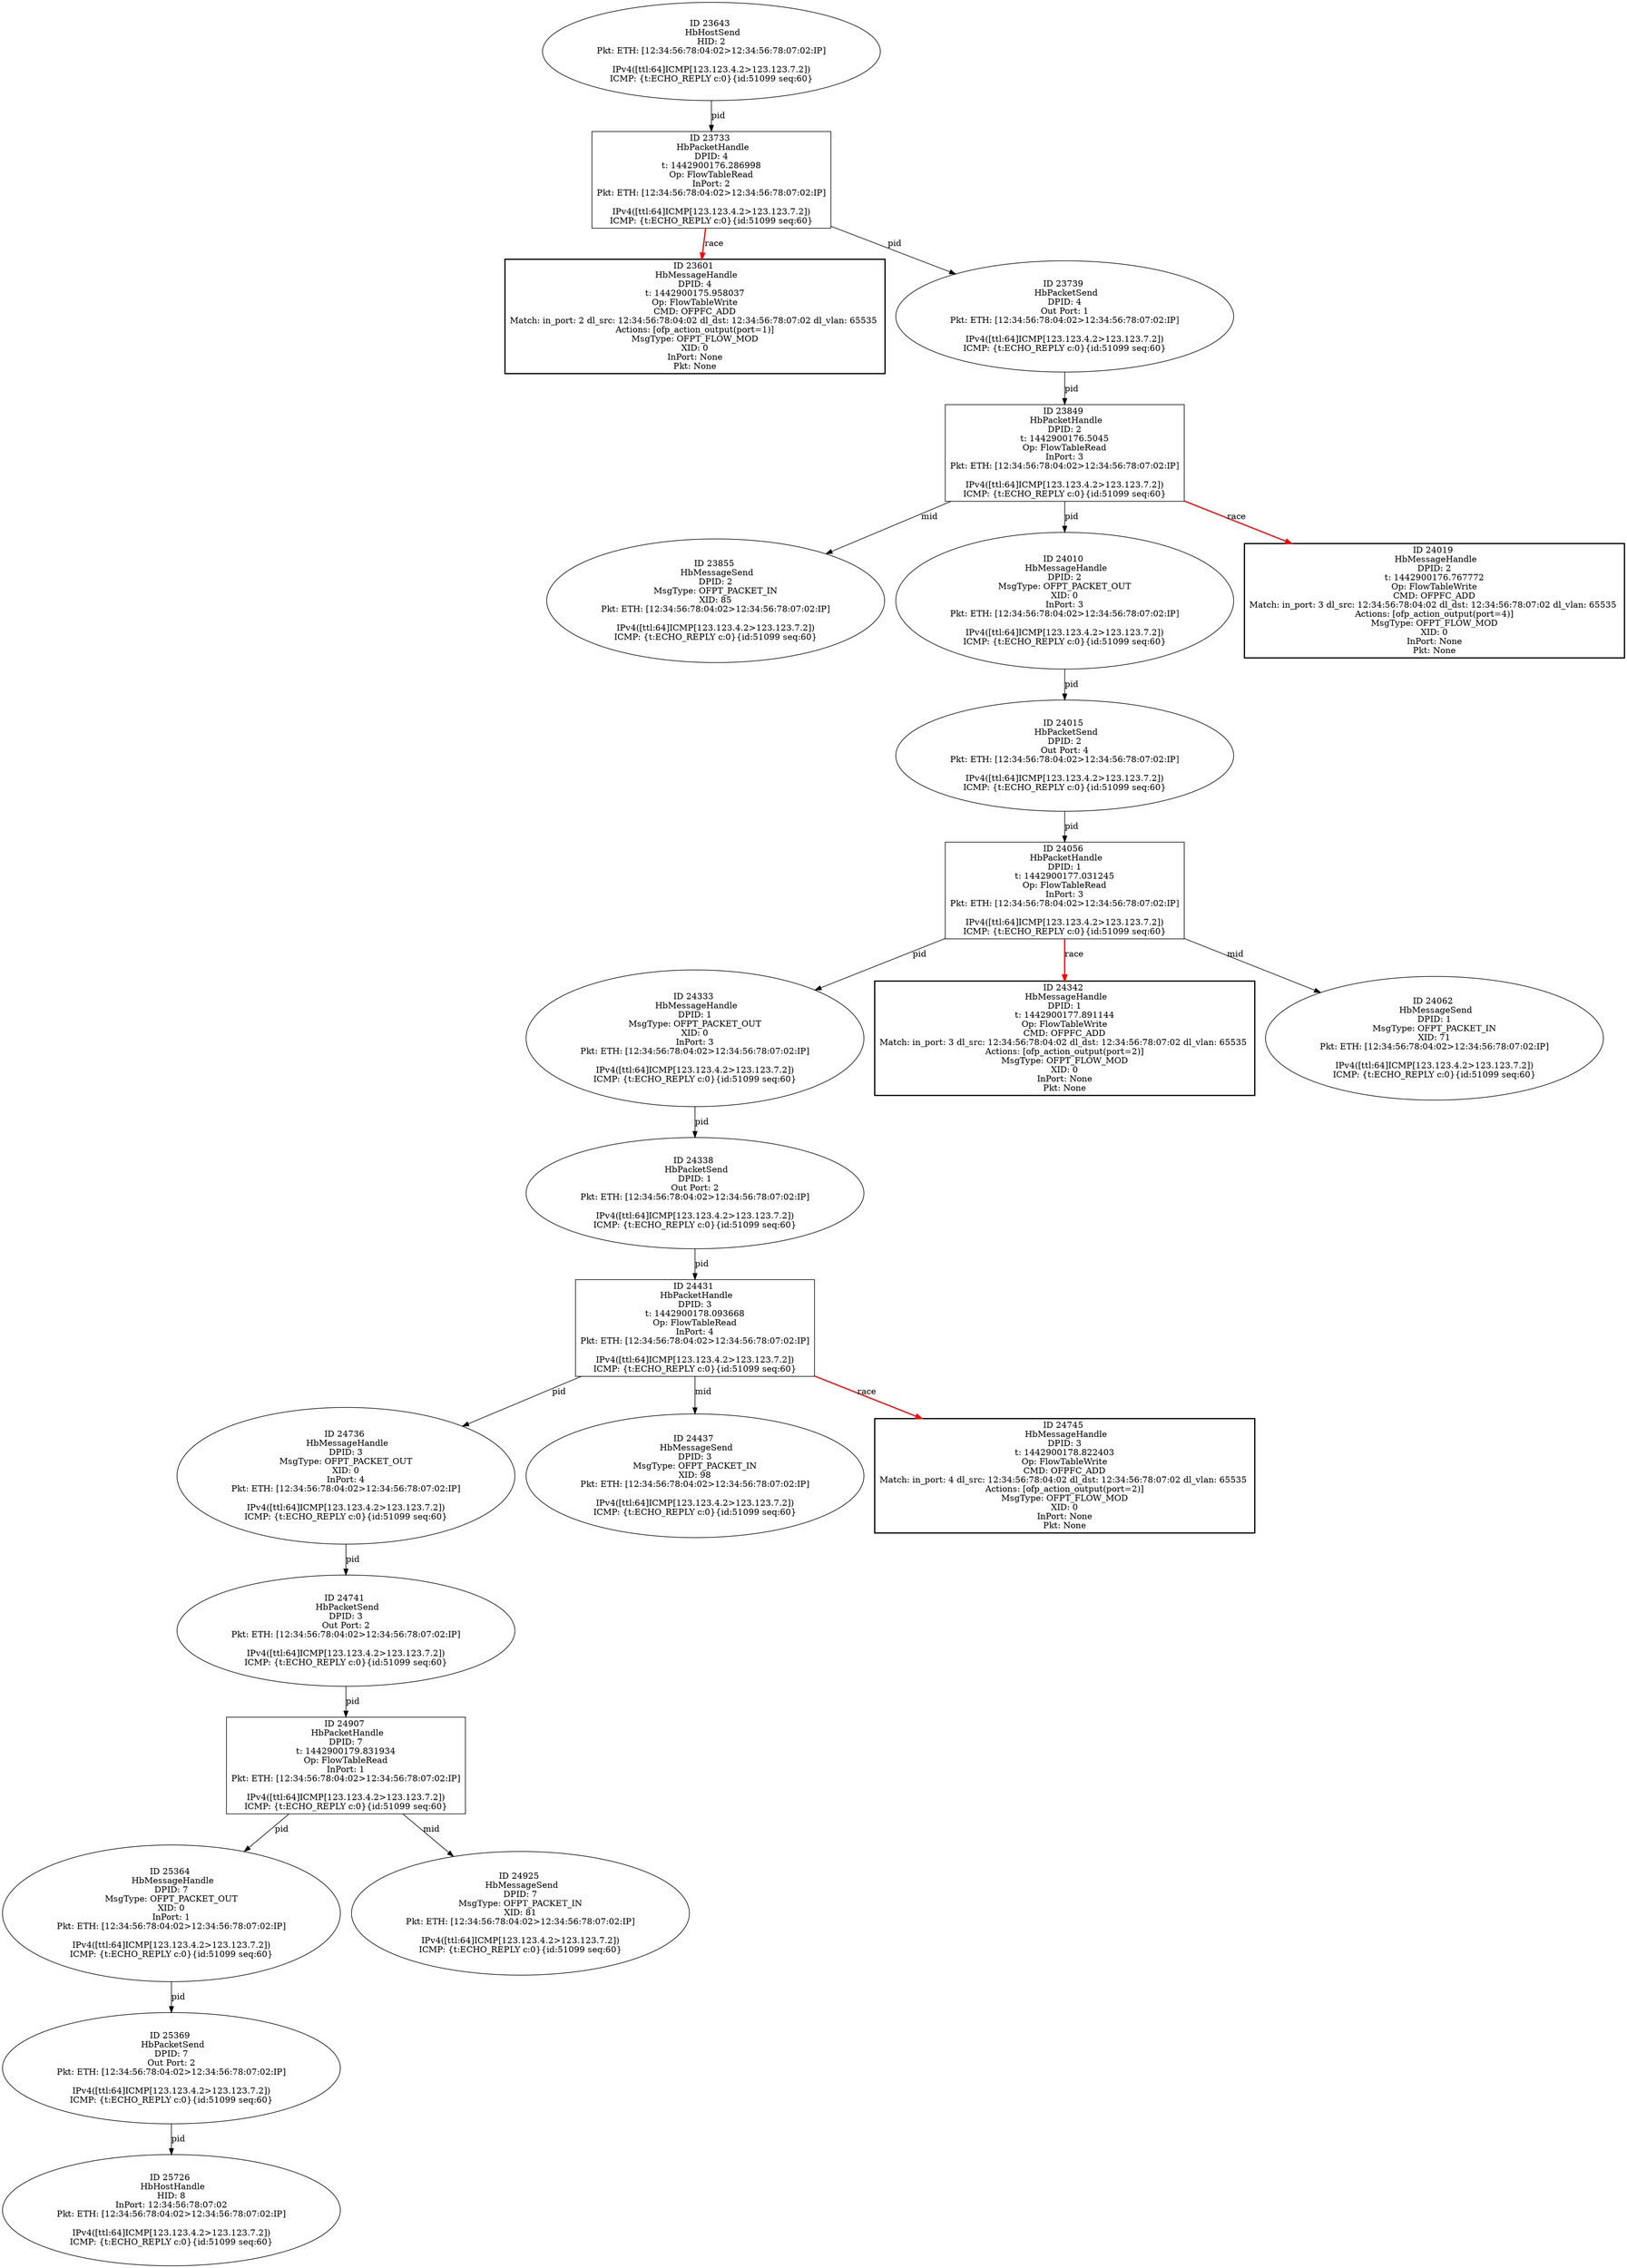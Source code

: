 strict digraph G {
24333 [shape=oval, event=<hb_events.HbMessageHandle object at 0x10d169910>, label="ID 24333 
 HbMessageHandle
DPID: 1
MsgType: OFPT_PACKET_OUT
XID: 0
InPort: 3
Pkt: ETH: [12:34:56:78:04:02>12:34:56:78:07:02:IP]

IPv4([ttl:64]ICMP[123.123.4.2>123.123.7.2])
ICMP: {t:ECHO_REPLY c:0}{id:51099 seq:60}"];
24338 [shape=oval, event=<hb_events.HbPacketSend object at 0x10d169dd0>, label="ID 24338 
 HbPacketSend
DPID: 1
Out Port: 2
Pkt: ETH: [12:34:56:78:04:02>12:34:56:78:07:02:IP]

IPv4([ttl:64]ICMP[123.123.4.2>123.123.7.2])
ICMP: {t:ECHO_REPLY c:0}{id:51099 seq:60}"];
25364 [shape=oval, event=<hb_events.HbMessageHandle object at 0x10d62e050>, label="ID 25364 
 HbMessageHandle
DPID: 7
MsgType: OFPT_PACKET_OUT
XID: 0
InPort: 1
Pkt: ETH: [12:34:56:78:04:02>12:34:56:78:07:02:IP]

IPv4([ttl:64]ICMP[123.123.4.2>123.123.7.2])
ICMP: {t:ECHO_REPLY c:0}{id:51099 seq:60}"];
24342 [shape=box, style=bold, event=<hb_events.HbMessageHandle object at 0x10d179e10>, label="ID 24342 
 HbMessageHandle
DPID: 1
t: 1442900177.891144
Op: FlowTableWrite
CMD: OFPFC_ADD
Match: in_port: 3 dl_src: 12:34:56:78:04:02 dl_dst: 12:34:56:78:07:02 dl_vlan: 65535 
Actions: [ofp_action_output(port=2)]
MsgType: OFPT_FLOW_MOD
XID: 0
InPort: None
Pkt: None"];
25369 [shape=oval, event=<hb_events.HbPacketSend object at 0x10d627dd0>, label="ID 25369 
 HbPacketSend
DPID: 7
Out Port: 2
Pkt: ETH: [12:34:56:78:04:02>12:34:56:78:07:02:IP]

IPv4([ttl:64]ICMP[123.123.4.2>123.123.7.2])
ICMP: {t:ECHO_REPLY c:0}{id:51099 seq:60}"];
24736 [shape=oval, event=<hb_events.HbMessageHandle object at 0x10d309950>, label="ID 24736 
 HbMessageHandle
DPID: 3
MsgType: OFPT_PACKET_OUT
XID: 0
InPort: 4
Pkt: ETH: [12:34:56:78:04:02>12:34:56:78:07:02:IP]

IPv4([ttl:64]ICMP[123.123.4.2>123.123.7.2])
ICMP: {t:ECHO_REPLY c:0}{id:51099 seq:60}"];
24741 [shape=oval, event=<hb_events.HbPacketSend object at 0x10d309e90>, label="ID 24741 
 HbPacketSend
DPID: 3
Out Port: 2
Pkt: ETH: [12:34:56:78:04:02>12:34:56:78:07:02:IP]

IPv4([ttl:64]ICMP[123.123.4.2>123.123.7.2])
ICMP: {t:ECHO_REPLY c:0}{id:51099 seq:60}"];
23849 [shape=box, event=<hb_events.HbPacketHandle object at 0x10cf7f310>, label="ID 23849 
 HbPacketHandle
DPID: 2
t: 1442900176.5045
Op: FlowTableRead
InPort: 3
Pkt: ETH: [12:34:56:78:04:02>12:34:56:78:07:02:IP]

IPv4([ttl:64]ICMP[123.123.4.2>123.123.7.2])
ICMP: {t:ECHO_REPLY c:0}{id:51099 seq:60}"];
23855 [shape=oval, event=<hb_events.HbMessageSend object at 0x10cf8d050>, label="ID 23855 
 HbMessageSend
DPID: 2
MsgType: OFPT_PACKET_IN
XID: 85
Pkt: ETH: [12:34:56:78:04:02>12:34:56:78:07:02:IP]

IPv4([ttl:64]ICMP[123.123.4.2>123.123.7.2])
ICMP: {t:ECHO_REPLY c:0}{id:51099 seq:60}"];
23601 [shape=box, style=bold, event=<hb_events.HbMessageHandle object at 0x10ceaa0d0>, label="ID 23601 
 HbMessageHandle
DPID: 4
t: 1442900175.958037
Op: FlowTableWrite
CMD: OFPFC_ADD
Match: in_port: 2 dl_src: 12:34:56:78:04:02 dl_dst: 12:34:56:78:07:02 dl_vlan: 65535 
Actions: [ofp_action_output(port=1)]
MsgType: OFPT_FLOW_MOD
XID: 0
InPort: None
Pkt: None"];
23733 [shape=box, event=<hb_events.HbPacketHandle object at 0x10cf11750>, label="ID 23733 
 HbPacketHandle
DPID: 4
t: 1442900176.286998
Op: FlowTableRead
InPort: 2
Pkt: ETH: [12:34:56:78:04:02>12:34:56:78:07:02:IP]

IPv4([ttl:64]ICMP[123.123.4.2>123.123.7.2])
ICMP: {t:ECHO_REPLY c:0}{id:51099 seq:60}"];
23739 [shape=oval, event=<hb_events.HbPacketSend object at 0x10cf11950>, label="ID 23739 
 HbPacketSend
DPID: 4
Out Port: 1
Pkt: ETH: [12:34:56:78:04:02>12:34:56:78:07:02:IP]

IPv4([ttl:64]ICMP[123.123.4.2>123.123.7.2])
ICMP: {t:ECHO_REPLY c:0}{id:51099 seq:60}"];
24437 [shape=oval, event=<hb_events.HbMessageSend object at 0x10d1c5810>, label="ID 24437 
 HbMessageSend
DPID: 3
MsgType: OFPT_PACKET_IN
XID: 98
Pkt: ETH: [12:34:56:78:04:02>12:34:56:78:07:02:IP]

IPv4([ttl:64]ICMP[123.123.4.2>123.123.7.2])
ICMP: {t:ECHO_REPLY c:0}{id:51099 seq:60}"];
24010 [shape=oval, event=<hb_events.HbMessageHandle object at 0x10d035910>, label="ID 24010 
 HbMessageHandle
DPID: 2
MsgType: OFPT_PACKET_OUT
XID: 0
InPort: 3
Pkt: ETH: [12:34:56:78:04:02>12:34:56:78:07:02:IP]

IPv4([ttl:64]ICMP[123.123.4.2>123.123.7.2])
ICMP: {t:ECHO_REPLY c:0}{id:51099 seq:60}"];
24907 [shape=box, event=<hb_events.HbPacketHandle object at 0x10d3bfb50>, label="ID 24907 
 HbPacketHandle
DPID: 7
t: 1442900179.831934
Op: FlowTableRead
InPort: 1
Pkt: ETH: [12:34:56:78:04:02>12:34:56:78:07:02:IP]

IPv4([ttl:64]ICMP[123.123.4.2>123.123.7.2])
ICMP: {t:ECHO_REPLY c:0}{id:51099 seq:60}"];
24015 [shape=oval, event=<hb_events.HbPacketSend object at 0x10d035d90>, label="ID 24015 
 HbPacketSend
DPID: 2
Out Port: 4
Pkt: ETH: [12:34:56:78:04:02>12:34:56:78:07:02:IP]

IPv4([ttl:64]ICMP[123.123.4.2>123.123.7.2])
ICMP: {t:ECHO_REPLY c:0}{id:51099 seq:60}"];
24019 [shape=box, style=bold, event=<hb_events.HbMessageHandle object at 0x10d0232d0>, label="ID 24019 
 HbMessageHandle
DPID: 2
t: 1442900176.767772
Op: FlowTableWrite
CMD: OFPFC_ADD
Match: in_port: 3 dl_src: 12:34:56:78:04:02 dl_dst: 12:34:56:78:07:02 dl_vlan: 65535 
Actions: [ofp_action_output(port=4)]
MsgType: OFPT_FLOW_MOD
XID: 0
InPort: None
Pkt: None"];
23643 [shape=oval, event=<hb_events.HbHostSend object at 0x10cec4290>, label="ID 23643 
 HbHostSend
HID: 2
Pkt: ETH: [12:34:56:78:04:02>12:34:56:78:07:02:IP]

IPv4([ttl:64]ICMP[123.123.4.2>123.123.7.2])
ICMP: {t:ECHO_REPLY c:0}{id:51099 seq:60}"];
24925 [shape=oval, event=<hb_events.HbMessageSend object at 0x10d3c5390>, label="ID 24925 
 HbMessageSend
DPID: 7
MsgType: OFPT_PACKET_IN
XID: 81
Pkt: ETH: [12:34:56:78:04:02>12:34:56:78:07:02:IP]

IPv4([ttl:64]ICMP[123.123.4.2>123.123.7.2])
ICMP: {t:ECHO_REPLY c:0}{id:51099 seq:60}"];
24431 [shape=box, event=<hb_events.HbPacketHandle object at 0x10d17ee10>, label="ID 24431 
 HbPacketHandle
DPID: 3
t: 1442900178.093668
Op: FlowTableRead
InPort: 4
Pkt: ETH: [12:34:56:78:04:02>12:34:56:78:07:02:IP]

IPv4([ttl:64]ICMP[123.123.4.2>123.123.7.2])
ICMP: {t:ECHO_REPLY c:0}{id:51099 seq:60}"];
25726 [shape=oval, event=<hb_events.HbHostHandle object at 0x10d701c90>, label="ID 25726 
 HbHostHandle
HID: 8
InPort: 12:34:56:78:07:02
Pkt: ETH: [12:34:56:78:04:02>12:34:56:78:07:02:IP]

IPv4([ttl:64]ICMP[123.123.4.2>123.123.7.2])
ICMP: {t:ECHO_REPLY c:0}{id:51099 seq:60}"];
24745 [shape=box, style=bold, event=<hb_events.HbMessageHandle object at 0x10d30f290>, label="ID 24745 
 HbMessageHandle
DPID: 3
t: 1442900178.822403
Op: FlowTableWrite
CMD: OFPFC_ADD
Match: in_port: 4 dl_src: 12:34:56:78:04:02 dl_dst: 12:34:56:78:07:02 dl_vlan: 65535 
Actions: [ofp_action_output(port=2)]
MsgType: OFPT_FLOW_MOD
XID: 0
InPort: None
Pkt: None"];
24056 [shape=box, event=<hb_events.HbPacketHandle object at 0x10d041f10>, label="ID 24056 
 HbPacketHandle
DPID: 1
t: 1442900177.031245
Op: FlowTableRead
InPort: 3
Pkt: ETH: [12:34:56:78:04:02>12:34:56:78:07:02:IP]

IPv4([ttl:64]ICMP[123.123.4.2>123.123.7.2])
ICMP: {t:ECHO_REPLY c:0}{id:51099 seq:60}"];
24062 [shape=oval, event=<hb_events.HbMessageSend object at 0x10d023450>, label="ID 24062 
 HbMessageSend
DPID: 1
MsgType: OFPT_PACKET_IN
XID: 71
Pkt: ETH: [12:34:56:78:04:02>12:34:56:78:07:02:IP]

IPv4([ttl:64]ICMP[123.123.4.2>123.123.7.2])
ICMP: {t:ECHO_REPLY c:0}{id:51099 seq:60}"];
24333 -> 24338  [rel=pid, label=pid];
24338 -> 24431  [rel=pid, label=pid];
25364 -> 25369  [rel=pid, label=pid];
25369 -> 25726  [rel=pid, label=pid];
24736 -> 24741  [rel=pid, label=pid];
24741 -> 24907  [rel=pid, label=pid];
23849 -> 24010  [rel=pid, label=pid];
23849 -> 24019  [harmful=True, color=red, style=bold, rel=race, label=race];
23849 -> 23855  [rel=mid, label=mid];
23733 -> 23601  [harmful=True, color=red, style=bold, rel=race, label=race];
23733 -> 23739  [rel=pid, label=pid];
23739 -> 23849  [rel=pid, label=pid];
24010 -> 24015  [rel=pid, label=pid];
24907 -> 25364  [rel=pid, label=pid];
24907 -> 24925  [rel=mid, label=mid];
24015 -> 24056  [rel=pid, label=pid];
23643 -> 23733  [rel=pid, label=pid];
24431 -> 24736  [rel=pid, label=pid];
24431 -> 24745  [harmful=True, color=red, style=bold, rel=race, label=race];
24431 -> 24437  [rel=mid, label=mid];
24056 -> 24342  [harmful=True, color=red, style=bold, rel=race, label=race];
24056 -> 24333  [rel=pid, label=pid];
24056 -> 24062  [rel=mid, label=mid];
}
